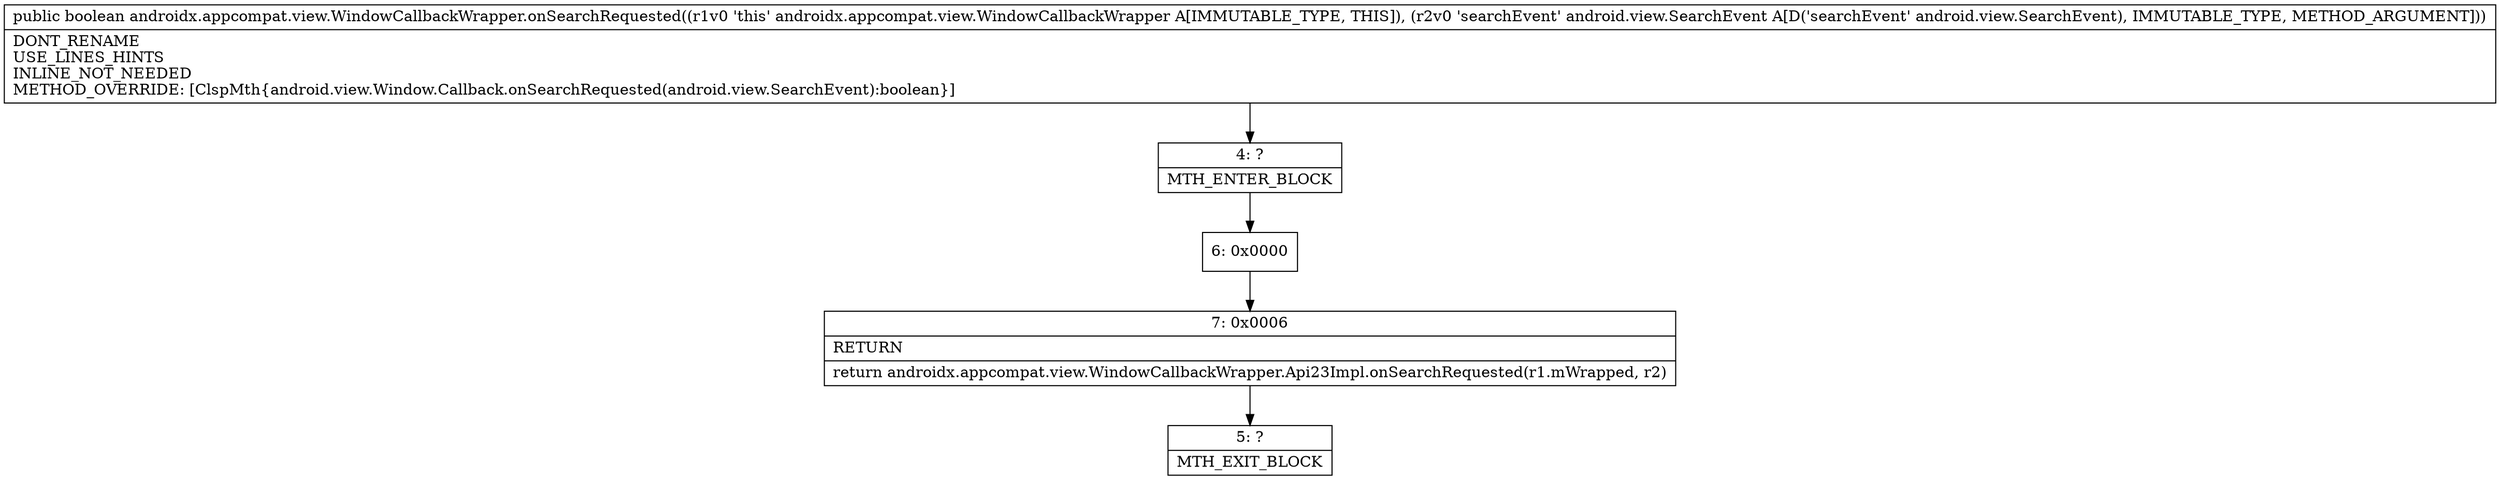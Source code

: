 digraph "CFG forandroidx.appcompat.view.WindowCallbackWrapper.onSearchRequested(Landroid\/view\/SearchEvent;)Z" {
Node_4 [shape=record,label="{4\:\ ?|MTH_ENTER_BLOCK\l}"];
Node_6 [shape=record,label="{6\:\ 0x0000}"];
Node_7 [shape=record,label="{7\:\ 0x0006|RETURN\l|return androidx.appcompat.view.WindowCallbackWrapper.Api23Impl.onSearchRequested(r1.mWrapped, r2)\l}"];
Node_5 [shape=record,label="{5\:\ ?|MTH_EXIT_BLOCK\l}"];
MethodNode[shape=record,label="{public boolean androidx.appcompat.view.WindowCallbackWrapper.onSearchRequested((r1v0 'this' androidx.appcompat.view.WindowCallbackWrapper A[IMMUTABLE_TYPE, THIS]), (r2v0 'searchEvent' android.view.SearchEvent A[D('searchEvent' android.view.SearchEvent), IMMUTABLE_TYPE, METHOD_ARGUMENT]))  | DONT_RENAME\lUSE_LINES_HINTS\lINLINE_NOT_NEEDED\lMETHOD_OVERRIDE: [ClspMth\{android.view.Window.Callback.onSearchRequested(android.view.SearchEvent):boolean\}]\l}"];
MethodNode -> Node_4;Node_4 -> Node_6;
Node_6 -> Node_7;
Node_7 -> Node_5;
}

